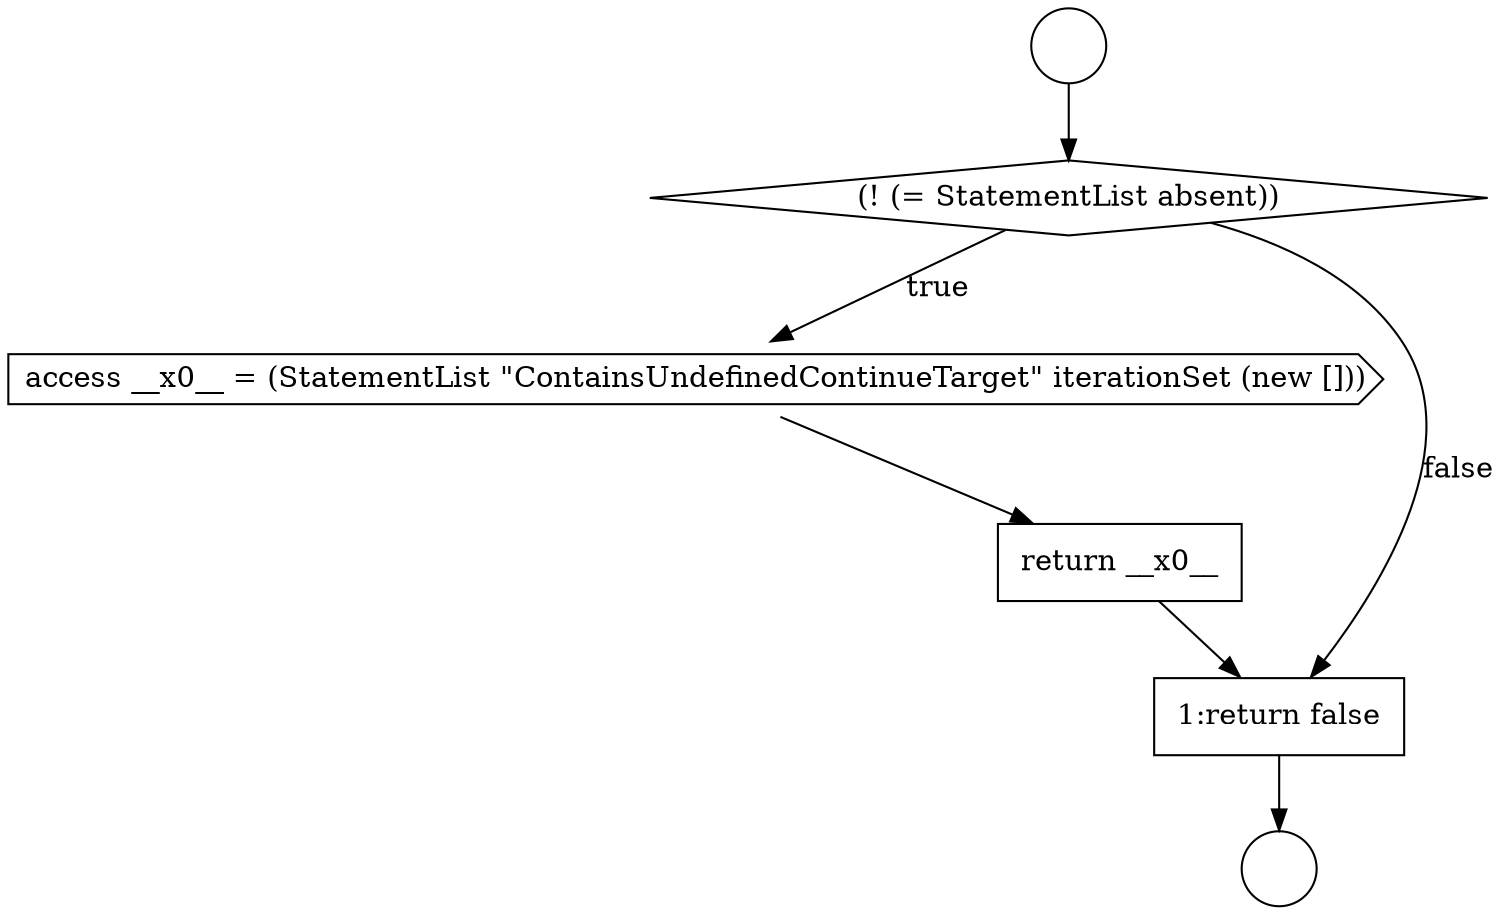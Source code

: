 digraph {
  node8062 [shape=circle label=" " color="black" fillcolor="white" style=filled]
  node8065 [shape=cds, label=<<font color="black">access __x0__ = (StatementList &quot;ContainsUndefinedContinueTarget&quot; iterationSet (new []))</font>> color="black" fillcolor="white" style=filled]
  node8063 [shape=circle label=" " color="black" fillcolor="white" style=filled]
  node8064 [shape=diamond, label=<<font color="black">(! (= StatementList absent))</font>> color="black" fillcolor="white" style=filled]
  node8067 [shape=none, margin=0, label=<<font color="black">
    <table border="0" cellborder="1" cellspacing="0" cellpadding="10">
      <tr><td align="left">1:return false</td></tr>
    </table>
  </font>> color="black" fillcolor="white" style=filled]
  node8066 [shape=none, margin=0, label=<<font color="black">
    <table border="0" cellborder="1" cellspacing="0" cellpadding="10">
      <tr><td align="left">return __x0__</td></tr>
    </table>
  </font>> color="black" fillcolor="white" style=filled]
  node8065 -> node8066 [ color="black"]
  node8062 -> node8064 [ color="black"]
  node8064 -> node8065 [label=<<font color="black">true</font>> color="black"]
  node8064 -> node8067 [label=<<font color="black">false</font>> color="black"]
  node8067 -> node8063 [ color="black"]
  node8066 -> node8067 [ color="black"]
}
